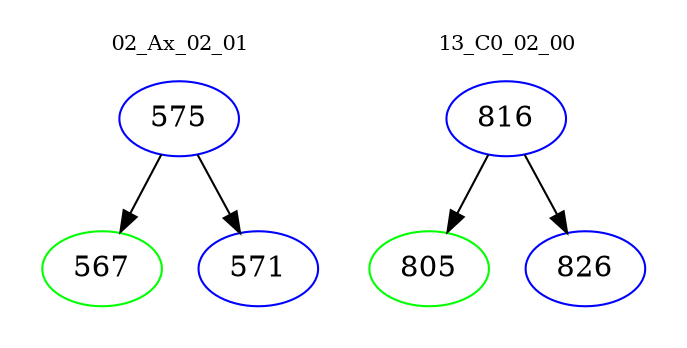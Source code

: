 digraph{
subgraph cluster_0 {
color = white
label = "02_Ax_02_01";
fontsize=10;
T0_575 [label="575", color="blue"]
T0_575 -> T0_567 [color="black"]
T0_567 [label="567", color="green"]
T0_575 -> T0_571 [color="black"]
T0_571 [label="571", color="blue"]
}
subgraph cluster_1 {
color = white
label = "13_C0_02_00";
fontsize=10;
T1_816 [label="816", color="blue"]
T1_816 -> T1_805 [color="black"]
T1_805 [label="805", color="green"]
T1_816 -> T1_826 [color="black"]
T1_826 [label="826", color="blue"]
}
}
